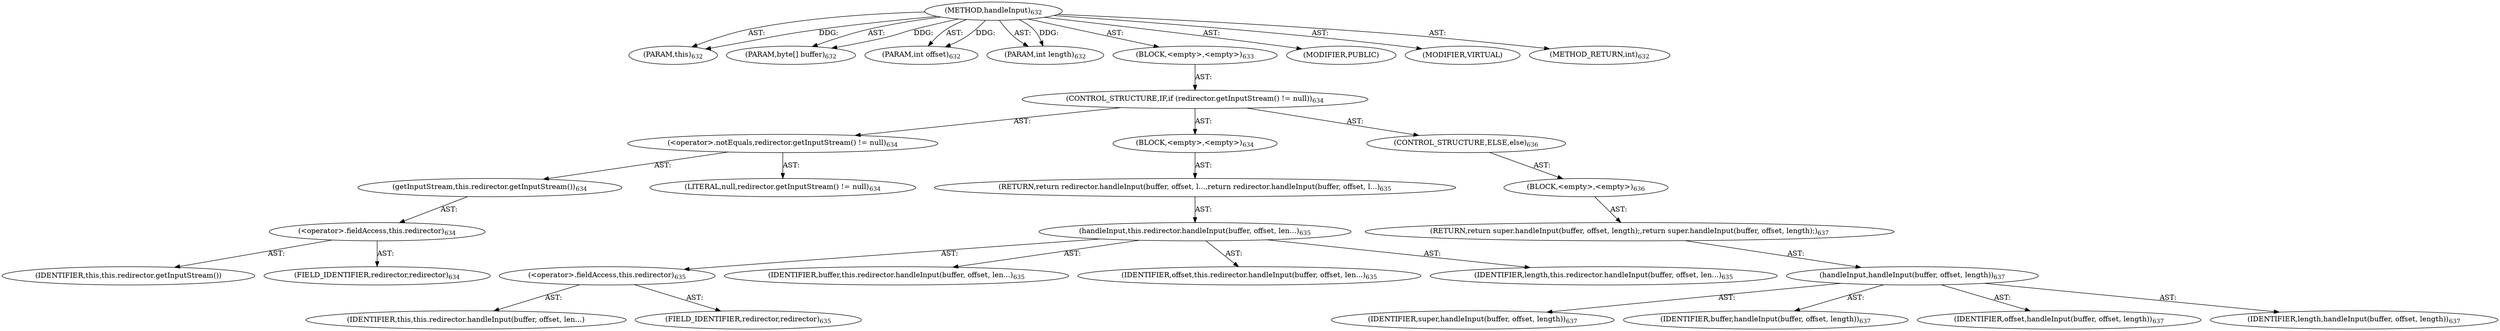 digraph "handleInput" {  
"111669149733" [label = <(METHOD,handleInput)<SUB>632</SUB>> ]
"115964117064" [label = <(PARAM,this)<SUB>632</SUB>> ]
"115964117065" [label = <(PARAM,byte[] buffer)<SUB>632</SUB>> ]
"115964117066" [label = <(PARAM,int offset)<SUB>632</SUB>> ]
"115964117067" [label = <(PARAM,int length)<SUB>632</SUB>> ]
"25769803860" [label = <(BLOCK,&lt;empty&gt;,&lt;empty&gt;)<SUB>633</SUB>> ]
"47244640294" [label = <(CONTROL_STRUCTURE,IF,if (redirector.getInputStream() != null))<SUB>634</SUB>> ]
"30064771369" [label = <(&lt;operator&gt;.notEquals,redirector.getInputStream() != null)<SUB>634</SUB>> ]
"30064771370" [label = <(getInputStream,this.redirector.getInputStream())<SUB>634</SUB>> ]
"30064771371" [label = <(&lt;operator&gt;.fieldAccess,this.redirector)<SUB>634</SUB>> ]
"68719476958" [label = <(IDENTIFIER,this,this.redirector.getInputStream())> ]
"55834574950" [label = <(FIELD_IDENTIFIER,redirector,redirector)<SUB>634</SUB>> ]
"90194313281" [label = <(LITERAL,null,redirector.getInputStream() != null)<SUB>634</SUB>> ]
"25769803861" [label = <(BLOCK,&lt;empty&gt;,&lt;empty&gt;)<SUB>634</SUB>> ]
"146028888075" [label = <(RETURN,return redirector.handleInput(buffer, offset, l...,return redirector.handleInput(buffer, offset, l...)<SUB>635</SUB>> ]
"30064771372" [label = <(handleInput,this.redirector.handleInput(buffer, offset, len...)<SUB>635</SUB>> ]
"30064771373" [label = <(&lt;operator&gt;.fieldAccess,this.redirector)<SUB>635</SUB>> ]
"68719476959" [label = <(IDENTIFIER,this,this.redirector.handleInput(buffer, offset, len...)> ]
"55834574951" [label = <(FIELD_IDENTIFIER,redirector,redirector)<SUB>635</SUB>> ]
"68719476960" [label = <(IDENTIFIER,buffer,this.redirector.handleInput(buffer, offset, len...)<SUB>635</SUB>> ]
"68719476961" [label = <(IDENTIFIER,offset,this.redirector.handleInput(buffer, offset, len...)<SUB>635</SUB>> ]
"68719476962" [label = <(IDENTIFIER,length,this.redirector.handleInput(buffer, offset, len...)<SUB>635</SUB>> ]
"47244640295" [label = <(CONTROL_STRUCTURE,ELSE,else)<SUB>636</SUB>> ]
"25769803862" [label = <(BLOCK,&lt;empty&gt;,&lt;empty&gt;)<SUB>636</SUB>> ]
"146028888076" [label = <(RETURN,return super.handleInput(buffer, offset, length);,return super.handleInput(buffer, offset, length);)<SUB>637</SUB>> ]
"30064771374" [label = <(handleInput,handleInput(buffer, offset, length))<SUB>637</SUB>> ]
"68719476963" [label = <(IDENTIFIER,super,handleInput(buffer, offset, length))<SUB>637</SUB>> ]
"68719476964" [label = <(IDENTIFIER,buffer,handleInput(buffer, offset, length))<SUB>637</SUB>> ]
"68719476965" [label = <(IDENTIFIER,offset,handleInput(buffer, offset, length))<SUB>637</SUB>> ]
"68719476966" [label = <(IDENTIFIER,length,handleInput(buffer, offset, length))<SUB>637</SUB>> ]
"133143986263" [label = <(MODIFIER,PUBLIC)> ]
"133143986264" [label = <(MODIFIER,VIRTUAL)> ]
"128849018917" [label = <(METHOD_RETURN,int)<SUB>632</SUB>> ]
  "111669149733" -> "115964117064"  [ label = "AST: "] 
  "111669149733" -> "115964117065"  [ label = "AST: "] 
  "111669149733" -> "115964117066"  [ label = "AST: "] 
  "111669149733" -> "115964117067"  [ label = "AST: "] 
  "111669149733" -> "25769803860"  [ label = "AST: "] 
  "111669149733" -> "133143986263"  [ label = "AST: "] 
  "111669149733" -> "133143986264"  [ label = "AST: "] 
  "111669149733" -> "128849018917"  [ label = "AST: "] 
  "25769803860" -> "47244640294"  [ label = "AST: "] 
  "47244640294" -> "30064771369"  [ label = "AST: "] 
  "47244640294" -> "25769803861"  [ label = "AST: "] 
  "47244640294" -> "47244640295"  [ label = "AST: "] 
  "30064771369" -> "30064771370"  [ label = "AST: "] 
  "30064771369" -> "90194313281"  [ label = "AST: "] 
  "30064771370" -> "30064771371"  [ label = "AST: "] 
  "30064771371" -> "68719476958"  [ label = "AST: "] 
  "30064771371" -> "55834574950"  [ label = "AST: "] 
  "25769803861" -> "146028888075"  [ label = "AST: "] 
  "146028888075" -> "30064771372"  [ label = "AST: "] 
  "30064771372" -> "30064771373"  [ label = "AST: "] 
  "30064771372" -> "68719476960"  [ label = "AST: "] 
  "30064771372" -> "68719476961"  [ label = "AST: "] 
  "30064771372" -> "68719476962"  [ label = "AST: "] 
  "30064771373" -> "68719476959"  [ label = "AST: "] 
  "30064771373" -> "55834574951"  [ label = "AST: "] 
  "47244640295" -> "25769803862"  [ label = "AST: "] 
  "25769803862" -> "146028888076"  [ label = "AST: "] 
  "146028888076" -> "30064771374"  [ label = "AST: "] 
  "30064771374" -> "68719476963"  [ label = "AST: "] 
  "30064771374" -> "68719476964"  [ label = "AST: "] 
  "30064771374" -> "68719476965"  [ label = "AST: "] 
  "30064771374" -> "68719476966"  [ label = "AST: "] 
  "111669149733" -> "115964117064"  [ label = "DDG: "] 
  "111669149733" -> "115964117065"  [ label = "DDG: "] 
  "111669149733" -> "115964117066"  [ label = "DDG: "] 
  "111669149733" -> "115964117067"  [ label = "DDG: "] 
}
